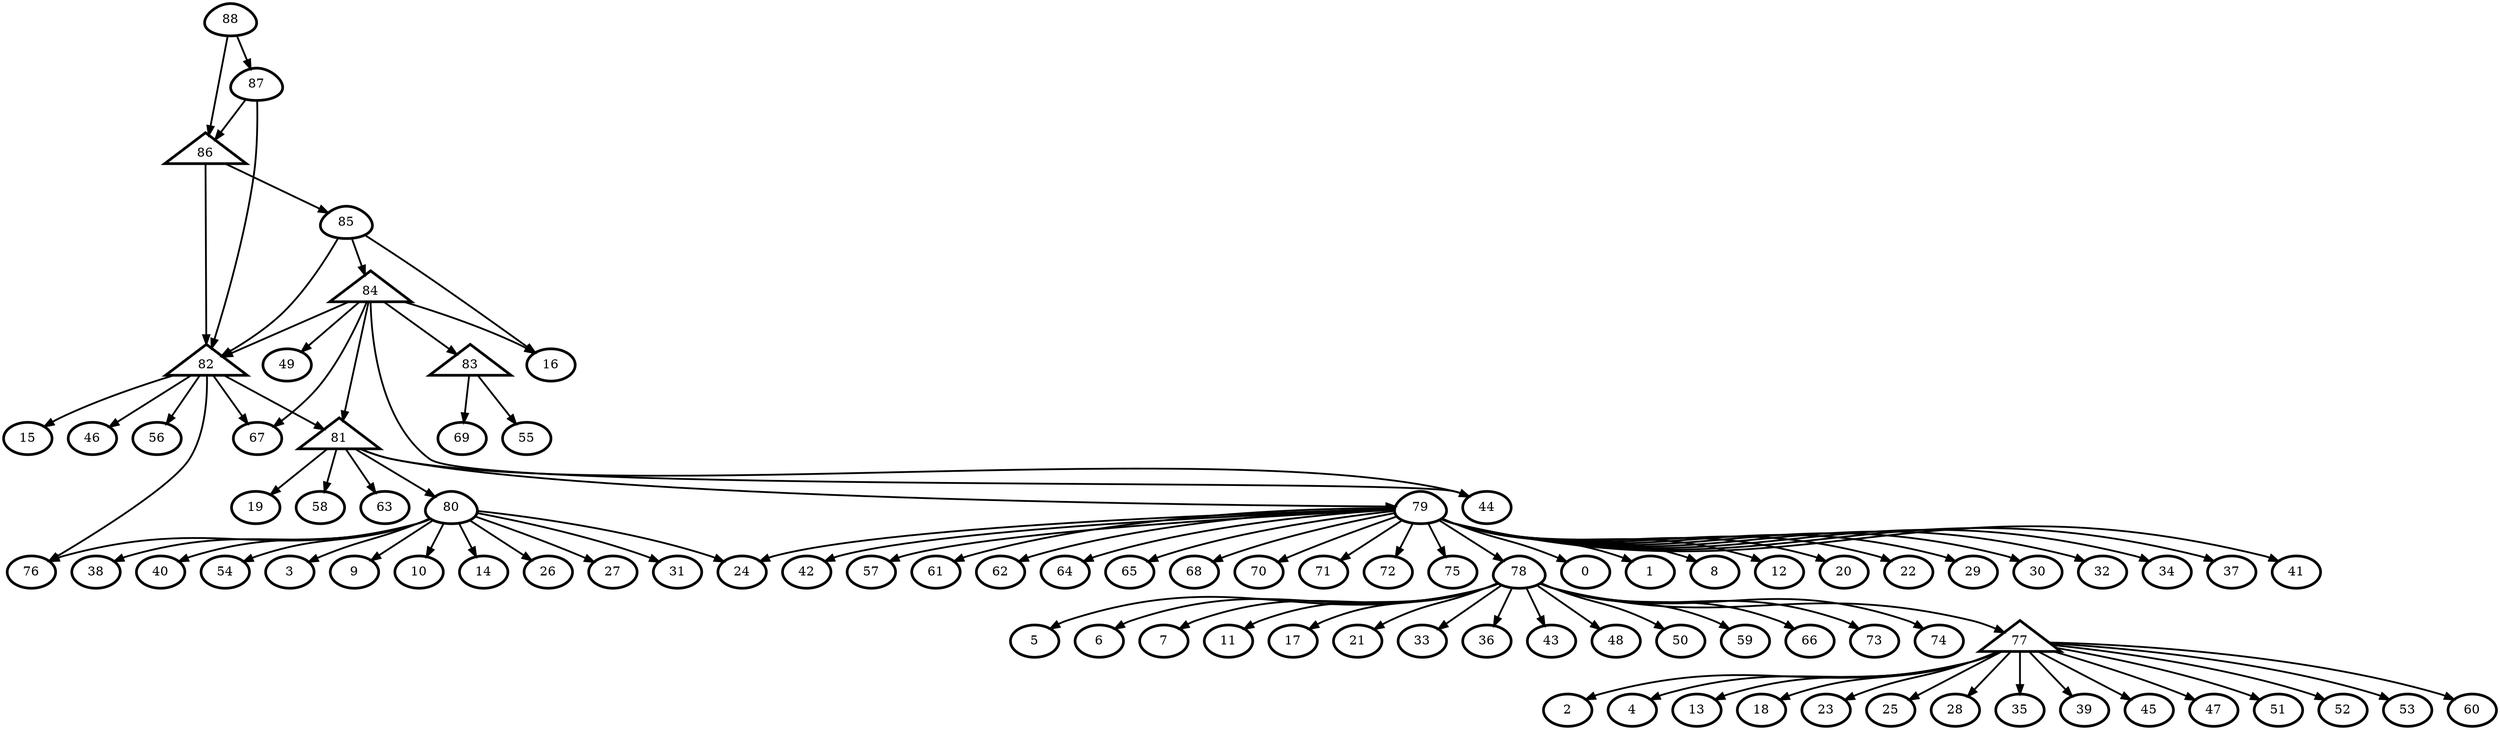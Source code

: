 digraph G {
    0 [penwidth=3,label="0"]
    1 [penwidth=3,label="1"]
    2 [penwidth=3,label="2"]
    3 [penwidth=3,label="3"]
    4 [penwidth=3,label="4"]
    5 [penwidth=3,label="5"]
    6 [penwidth=3,label="6"]
    7 [penwidth=3,label="7"]
    8 [penwidth=3,label="8"]
    9 [penwidth=3,label="9"]
    10 [penwidth=3,label="10"]
    11 [penwidth=3,label="11"]
    12 [penwidth=3,label="12"]
    13 [penwidth=3,label="13"]
    14 [penwidth=3,label="14"]
    15 [penwidth=3,label="15"]
    16 [penwidth=3,label="16"]
    17 [penwidth=3,label="17"]
    18 [penwidth=3,label="18"]
    19 [penwidth=3,label="19"]
    20 [penwidth=3,label="20"]
    21 [penwidth=3,label="21"]
    22 [penwidth=3,label="22"]
    23 [penwidth=3,label="23"]
    24 [penwidth=3,label="24"]
    25 [penwidth=3,label="25"]
    26 [penwidth=3,label="26"]
    27 [penwidth=3,label="27"]
    28 [penwidth=3,label="28"]
    29 [penwidth=3,label="29"]
    30 [penwidth=3,label="30"]
    31 [penwidth=3,label="31"]
    32 [penwidth=3,label="32"]
    33 [penwidth=3,label="33"]
    34 [penwidth=3,label="34"]
    35 [penwidth=3,label="35"]
    36 [penwidth=3,label="36"]
    37 [penwidth=3,label="37"]
    38 [penwidth=3,label="38"]
    39 [penwidth=3,label="39"]
    40 [penwidth=3,label="40"]
    41 [penwidth=3,label="41"]
    42 [penwidth=3,label="42"]
    43 [penwidth=3,label="43"]
    44 [penwidth=3,label="44"]
    45 [penwidth=3,label="45"]
    46 [penwidth=3,label="46"]
    47 [penwidth=3,label="47"]
    48 [penwidth=3,label="48"]
    49 [penwidth=3,label="49"]
    50 [penwidth=3,label="50"]
    51 [penwidth=3,label="51"]
    52 [penwidth=3,label="52"]
    53 [penwidth=3,label="53"]
    54 [penwidth=3,label="54"]
    55 [penwidth=3,label="55"]
    56 [penwidth=3,label="56"]
    57 [penwidth=3,label="57"]
    58 [penwidth=3,label="58"]
    59 [penwidth=3,label="59"]
    60 [penwidth=3,label="60"]
    61 [penwidth=3,label="61"]
    62 [penwidth=3,label="62"]
    63 [penwidth=3,label="63"]
    64 [penwidth=3,label="64"]
    65 [penwidth=3,label="65"]
    66 [penwidth=3,label="66"]
    67 [penwidth=3,label="67"]
    68 [penwidth=3,label="68"]
    69 [penwidth=3,label="69"]
    70 [penwidth=3,label="70"]
    71 [penwidth=3,label="71"]
    72 [penwidth=3,label="72"]
    73 [penwidth=3,label="73"]
    74 [penwidth=3,label="74"]
    75 [penwidth=3,label="75"]
    76 [penwidth=3,label="76"]
    77 [penwidth=3,label="78",shape = "egg"]
    78 [penwidth=3,label="79",shape = "egg"]
    79 [penwidth=3,label="80",shape = "egg"]
    80 [penwidth=3,label="85",shape = "egg"]
    81 [penwidth=3,label="87",shape = "egg"]
    82 [penwidth=3,label="77",shape = "triangle"]
    83 [penwidth=3,label="81",shape = "triangle"]
    84 [penwidth=3,label="82",shape = "triangle"]
    85 [penwidth=3,label="83",shape = "triangle"]
    86 [penwidth=3,label="84",shape = "triangle"]
    87 [penwidth=3,label="86",shape = "triangle"]
    88 [penwidth=3,label="88",shape = "egg"]

    82 -> 39 [penwidth=2]
    82 -> 4 [penwidth=2]
    82 -> 13 [penwidth=2]
    82 -> 60 [penwidth=2]
    82 -> 2 [penwidth=2]
    82 -> 35 [penwidth=2]
    82 -> 18 [penwidth=2]
    82 -> 52 [penwidth=2]
    82 -> 47 [penwidth=2]
    82 -> 28 [penwidth=2]
    82 -> 45 [penwidth=2]
    82 -> 23 [penwidth=2]
    82 -> 51 [penwidth=2]
    82 -> 25 [penwidth=2]
    82 -> 53 [penwidth=2]
    77 -> 66 [penwidth=2]
    77 -> 21 [penwidth=2]
    77 -> 82 [penwidth=2]
    77 -> 7 [penwidth=2]
    77 -> 74 [penwidth=2]
    77 -> 48 [penwidth=2]
    77 -> 43 [penwidth=2]
    77 -> 17 [penwidth=2]
    77 -> 11 [penwidth=2]
    77 -> 50 [penwidth=2]
    77 -> 5 [penwidth=2]
    77 -> 36 [penwidth=2]
    77 -> 73 [penwidth=2]
    77 -> 6 [penwidth=2]
    77 -> 59 [penwidth=2]
    77 -> 33 [penwidth=2]
    78 -> 34 [penwidth=2]
    78 -> 61 [penwidth=2]
    78 -> 1 [penwidth=2]
    78 -> 64 [penwidth=2]
    78 -> 24 [penwidth=2]
    78 -> 42 [penwidth=2]
    78 -> 75 [penwidth=2]
    78 -> 0 [penwidth=2]
    78 -> 65 [penwidth=2]
    78 -> 72 [penwidth=2]
    78 -> 62 [penwidth=2]
    78 -> 12 [penwidth=2]
    78 -> 41 [penwidth=2]
    78 -> 20 [penwidth=2]
    78 -> 32 [penwidth=2]
    78 -> 57 [penwidth=2]
    78 -> 70 [penwidth=2]
    78 -> 30 [penwidth=2]
    78 -> 22 [penwidth=2]
    78 -> 77 [penwidth=2]
    78 -> 37 [penwidth=2]
    78 -> 29 [penwidth=2]
    78 -> 8 [penwidth=2]
    78 -> 68 [penwidth=2]
    78 -> 71 [penwidth=2]
    79 -> 14 [penwidth=2]
    79 -> 24 [penwidth=2]
    79 -> 27 [penwidth=2]
    79 -> 40 [penwidth=2]
    79 -> 31 [penwidth=2]
    79 -> 54 [penwidth=2]
    79 -> 38 [penwidth=2]
    79 -> 76 [penwidth=2]
    79 -> 10 [penwidth=2]
    79 -> 3 [penwidth=2]
    79 -> 9 [penwidth=2]
    79 -> 26 [penwidth=2]
    83 -> 19 [penwidth=2]
    83 -> 79 [penwidth=2]
    83 -> 44 [penwidth=2]
    83 -> 58 [penwidth=2]
    83 -> 78 [penwidth=2]
    83 -> 63 [penwidth=2]
    84 -> 56 [penwidth=2]
    84 -> 46 [penwidth=2]
    84 -> 83 [penwidth=2]
    84 -> 15 [penwidth=2]
    84 -> 67 [penwidth=2]
    84 -> 76 [penwidth=2]
    85 -> 55 [penwidth=2]
    85 -> 69 [penwidth=2]
    86 -> 16 [penwidth=2]
    86 -> 85 [penwidth=2]
    86 -> 67 [penwidth=2]
    86 -> 84 [penwidth=2]
    86 -> 49 [penwidth=2]
    86 -> 44 [penwidth=2]
    86 -> 83 [penwidth=2]
    80 -> 16 [penwidth=2]
    80 -> 84 [penwidth=2]
    80 -> 86 [penwidth=2]
    87 -> 84 [penwidth=2]
    87 -> 80 [penwidth=2]
    81 -> 87 [penwidth=2]
    81 -> 84 [penwidth=2]
    88 -> 87 [penwidth=2]
    88 -> 81 [penwidth=2]
}